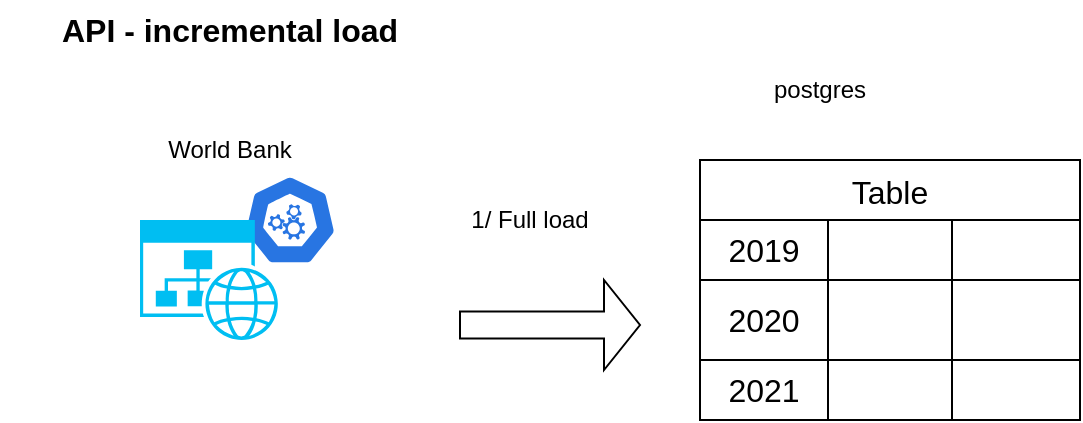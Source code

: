 <mxfile version="24.7.17">
  <diagram name="Page-1" id="XVdswic0k7ZlIXm5nr7n">
    <mxGraphModel dx="1026" dy="465" grid="1" gridSize="10" guides="1" tooltips="1" connect="1" arrows="1" fold="1" page="1" pageScale="1" pageWidth="850" pageHeight="1100" math="0" shadow="0">
      <root>
        <mxCell id="0" />
        <mxCell id="1" parent="0" />
        <mxCell id="ToWkHcQtuceBjEnoqtzV-1" value="" style="rounded=0;whiteSpace=wrap;html=1;aspect=fixed;sketch=0;dashed=0;whitespace=wrap;verticalLabelPosition=bottom;verticalAlign=top;fillColor=#2875E2;strokeColor=#ffffff;points=[[0.005,0.63,0],[0.1,0.2,0],[0.9,0.2,0],[0.5,0,0],[0.995,0.63,0],[0.72,0.99,0],[0.5,1,0],[0.28,0.99,0]];shape=mxgraph.kubernetes.icon2;prIcon=api;" parent="1" vertex="1">
          <mxGeometry x="150" y="117.5" width="90" height="45" as="geometry" />
        </mxCell>
        <mxCell id="ToWkHcQtuceBjEnoqtzV-2" value="API - incremental load" style="text;html=1;align=center;verticalAlign=middle;whiteSpace=wrap;rounded=0;fontStyle=1;fontSize=16;" parent="1" vertex="1">
          <mxGeometry x="50" y="30" width="230" height="30" as="geometry" />
        </mxCell>
        <mxCell id="ToWkHcQtuceBjEnoqtzV-4" value="World Bank" style="text;html=1;align=center;verticalAlign=middle;whiteSpace=wrap;rounded=0;" parent="1" vertex="1">
          <mxGeometry x="125" y="90" width="80" height="30" as="geometry" />
        </mxCell>
        <mxCell id="ToWkHcQtuceBjEnoqtzV-5" value="1/ Full load" style="text;html=1;align=center;verticalAlign=middle;whiteSpace=wrap;rounded=0;" parent="1" vertex="1">
          <mxGeometry x="270" y="125" width="90" height="30" as="geometry" />
        </mxCell>
        <mxCell id="ToWkHcQtuceBjEnoqtzV-7" value="postgres" style="text;html=1;align=center;verticalAlign=middle;whiteSpace=wrap;rounded=0;" parent="1" vertex="1">
          <mxGeometry x="420" y="60" width="80" height="30" as="geometry" />
        </mxCell>
        <mxCell id="ToWkHcQtuceBjEnoqtzV-8" value="" style="verticalLabelPosition=bottom;html=1;verticalAlign=top;align=center;strokeColor=none;fillColor=#00BEF2;shape=mxgraph.azure.website_generic;pointerEvents=1;" parent="1" vertex="1">
          <mxGeometry x="120" y="140" width="70" height="60" as="geometry" />
        </mxCell>
        <mxCell id="ToWkHcQtuceBjEnoqtzV-9" value="Table" style="shape=table;startSize=30;container=1;collapsible=0;childLayout=tableLayout;strokeColor=default;fontSize=16;" parent="1" vertex="1">
          <mxGeometry x="400" y="110" width="190" height="130" as="geometry" />
        </mxCell>
        <mxCell id="ToWkHcQtuceBjEnoqtzV-10" value="" style="shape=tableRow;horizontal=0;startSize=0;swimlaneHead=0;swimlaneBody=0;strokeColor=inherit;top=0;left=0;bottom=0;right=0;collapsible=0;dropTarget=0;fillColor=none;points=[[0,0.5],[1,0.5]];portConstraint=eastwest;fontSize=16;" parent="ToWkHcQtuceBjEnoqtzV-9" vertex="1">
          <mxGeometry y="30" width="190" height="30" as="geometry" />
        </mxCell>
        <mxCell id="ToWkHcQtuceBjEnoqtzV-11" value="2019" style="shape=partialRectangle;html=1;whiteSpace=wrap;connectable=0;strokeColor=inherit;overflow=hidden;fillColor=none;top=0;left=0;bottom=0;right=0;pointerEvents=1;fontSize=16;" parent="ToWkHcQtuceBjEnoqtzV-10" vertex="1">
          <mxGeometry width="64" height="30" as="geometry">
            <mxRectangle width="64" height="30" as="alternateBounds" />
          </mxGeometry>
        </mxCell>
        <mxCell id="ToWkHcQtuceBjEnoqtzV-12" value="" style="shape=partialRectangle;html=1;whiteSpace=wrap;connectable=0;strokeColor=inherit;overflow=hidden;fillColor=none;top=0;left=0;bottom=0;right=0;pointerEvents=1;fontSize=16;" parent="ToWkHcQtuceBjEnoqtzV-10" vertex="1">
          <mxGeometry x="64" width="62" height="30" as="geometry">
            <mxRectangle width="62" height="30" as="alternateBounds" />
          </mxGeometry>
        </mxCell>
        <mxCell id="ToWkHcQtuceBjEnoqtzV-13" value="" style="shape=partialRectangle;html=1;whiteSpace=wrap;connectable=0;strokeColor=inherit;overflow=hidden;fillColor=none;top=0;left=0;bottom=0;right=0;pointerEvents=1;fontSize=16;" parent="ToWkHcQtuceBjEnoqtzV-10" vertex="1">
          <mxGeometry x="126" width="64" height="30" as="geometry">
            <mxRectangle width="64" height="30" as="alternateBounds" />
          </mxGeometry>
        </mxCell>
        <mxCell id="ToWkHcQtuceBjEnoqtzV-14" value="" style="shape=tableRow;horizontal=0;startSize=0;swimlaneHead=0;swimlaneBody=0;strokeColor=inherit;top=0;left=0;bottom=0;right=0;collapsible=0;dropTarget=0;fillColor=none;points=[[0,0.5],[1,0.5]];portConstraint=eastwest;fontSize=16;" parent="ToWkHcQtuceBjEnoqtzV-9" vertex="1">
          <mxGeometry y="60" width="190" height="40" as="geometry" />
        </mxCell>
        <mxCell id="ToWkHcQtuceBjEnoqtzV-15" value="2020" style="shape=partialRectangle;html=1;whiteSpace=wrap;connectable=0;strokeColor=inherit;overflow=hidden;fillColor=none;top=0;left=0;bottom=0;right=0;pointerEvents=1;fontSize=16;" parent="ToWkHcQtuceBjEnoqtzV-14" vertex="1">
          <mxGeometry width="64" height="40" as="geometry">
            <mxRectangle width="64" height="40" as="alternateBounds" />
          </mxGeometry>
        </mxCell>
        <mxCell id="ToWkHcQtuceBjEnoqtzV-16" value="" style="shape=partialRectangle;html=1;whiteSpace=wrap;connectable=0;strokeColor=inherit;overflow=hidden;fillColor=none;top=0;left=0;bottom=0;right=0;pointerEvents=1;fontSize=16;" parent="ToWkHcQtuceBjEnoqtzV-14" vertex="1">
          <mxGeometry x="64" width="62" height="40" as="geometry">
            <mxRectangle width="62" height="40" as="alternateBounds" />
          </mxGeometry>
        </mxCell>
        <mxCell id="ToWkHcQtuceBjEnoqtzV-17" value="" style="shape=partialRectangle;html=1;whiteSpace=wrap;connectable=0;strokeColor=inherit;overflow=hidden;fillColor=none;top=0;left=0;bottom=0;right=0;pointerEvents=1;fontSize=16;" parent="ToWkHcQtuceBjEnoqtzV-14" vertex="1">
          <mxGeometry x="126" width="64" height="40" as="geometry">
            <mxRectangle width="64" height="40" as="alternateBounds" />
          </mxGeometry>
        </mxCell>
        <mxCell id="ToWkHcQtuceBjEnoqtzV-18" value="" style="shape=tableRow;horizontal=0;startSize=0;swimlaneHead=0;swimlaneBody=0;strokeColor=inherit;top=0;left=0;bottom=0;right=0;collapsible=0;dropTarget=0;fillColor=none;points=[[0,0.5],[1,0.5]];portConstraint=eastwest;fontSize=16;" parent="ToWkHcQtuceBjEnoqtzV-9" vertex="1">
          <mxGeometry y="100" width="190" height="30" as="geometry" />
        </mxCell>
        <mxCell id="ToWkHcQtuceBjEnoqtzV-19" value="2021" style="shape=partialRectangle;html=1;whiteSpace=wrap;connectable=0;strokeColor=inherit;overflow=hidden;fillColor=none;top=0;left=0;bottom=0;right=0;pointerEvents=1;fontSize=16;" parent="ToWkHcQtuceBjEnoqtzV-18" vertex="1">
          <mxGeometry width="64" height="30" as="geometry">
            <mxRectangle width="64" height="30" as="alternateBounds" />
          </mxGeometry>
        </mxCell>
        <mxCell id="ToWkHcQtuceBjEnoqtzV-20" value="" style="shape=partialRectangle;html=1;whiteSpace=wrap;connectable=0;strokeColor=inherit;overflow=hidden;fillColor=none;top=0;left=0;bottom=0;right=0;pointerEvents=1;fontSize=16;" parent="ToWkHcQtuceBjEnoqtzV-18" vertex="1">
          <mxGeometry x="64" width="62" height="30" as="geometry">
            <mxRectangle width="62" height="30" as="alternateBounds" />
          </mxGeometry>
        </mxCell>
        <mxCell id="ToWkHcQtuceBjEnoqtzV-21" value="" style="shape=partialRectangle;html=1;whiteSpace=wrap;connectable=0;strokeColor=inherit;overflow=hidden;fillColor=none;top=0;left=0;bottom=0;right=0;pointerEvents=1;fontSize=16;" parent="ToWkHcQtuceBjEnoqtzV-18" vertex="1">
          <mxGeometry x="126" width="64" height="30" as="geometry">
            <mxRectangle width="64" height="30" as="alternateBounds" />
          </mxGeometry>
        </mxCell>
        <mxCell id="ToWkHcQtuceBjEnoqtzV-25" value="" style="shape=singleArrow;whiteSpace=wrap;html=1;" parent="1" vertex="1">
          <mxGeometry x="280" y="170" width="90" height="45" as="geometry" />
        </mxCell>
      </root>
    </mxGraphModel>
  </diagram>
</mxfile>
